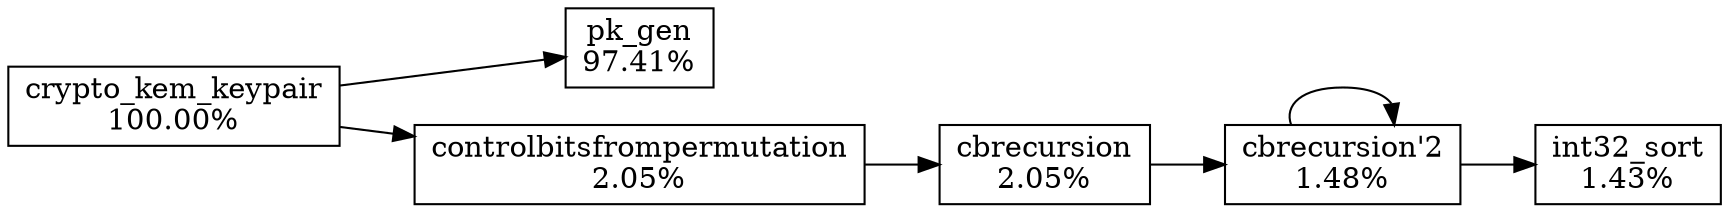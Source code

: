 digraph G {
  rankdir=LR;
  node [shape=box];
  F5562536f5c50 [label="pk_gen\n97.41%"];
  F556253727900 [label="crypto_kem_keypair\n100.00%"];
  F5562537d7130 [label="int32_sort\n1.43%"];
  F5562537dc520 [label="controlbitsfrompermutation\n2.05%"];
  F5562537f3110 [label="cbrecursion\n2.05%"];
  F556253862500 [label="cbrecursion'2\n1.48%"];
  F556253727900 -> F5562536f5c50
  F556253727900 -> F5562537dc520
  F5562537dc520 -> F5562537f3110
  F5562537f3110 -> F556253862500
  F556253862500 -> F5562537d7130
  F556253862500 -> F556253862500
}
